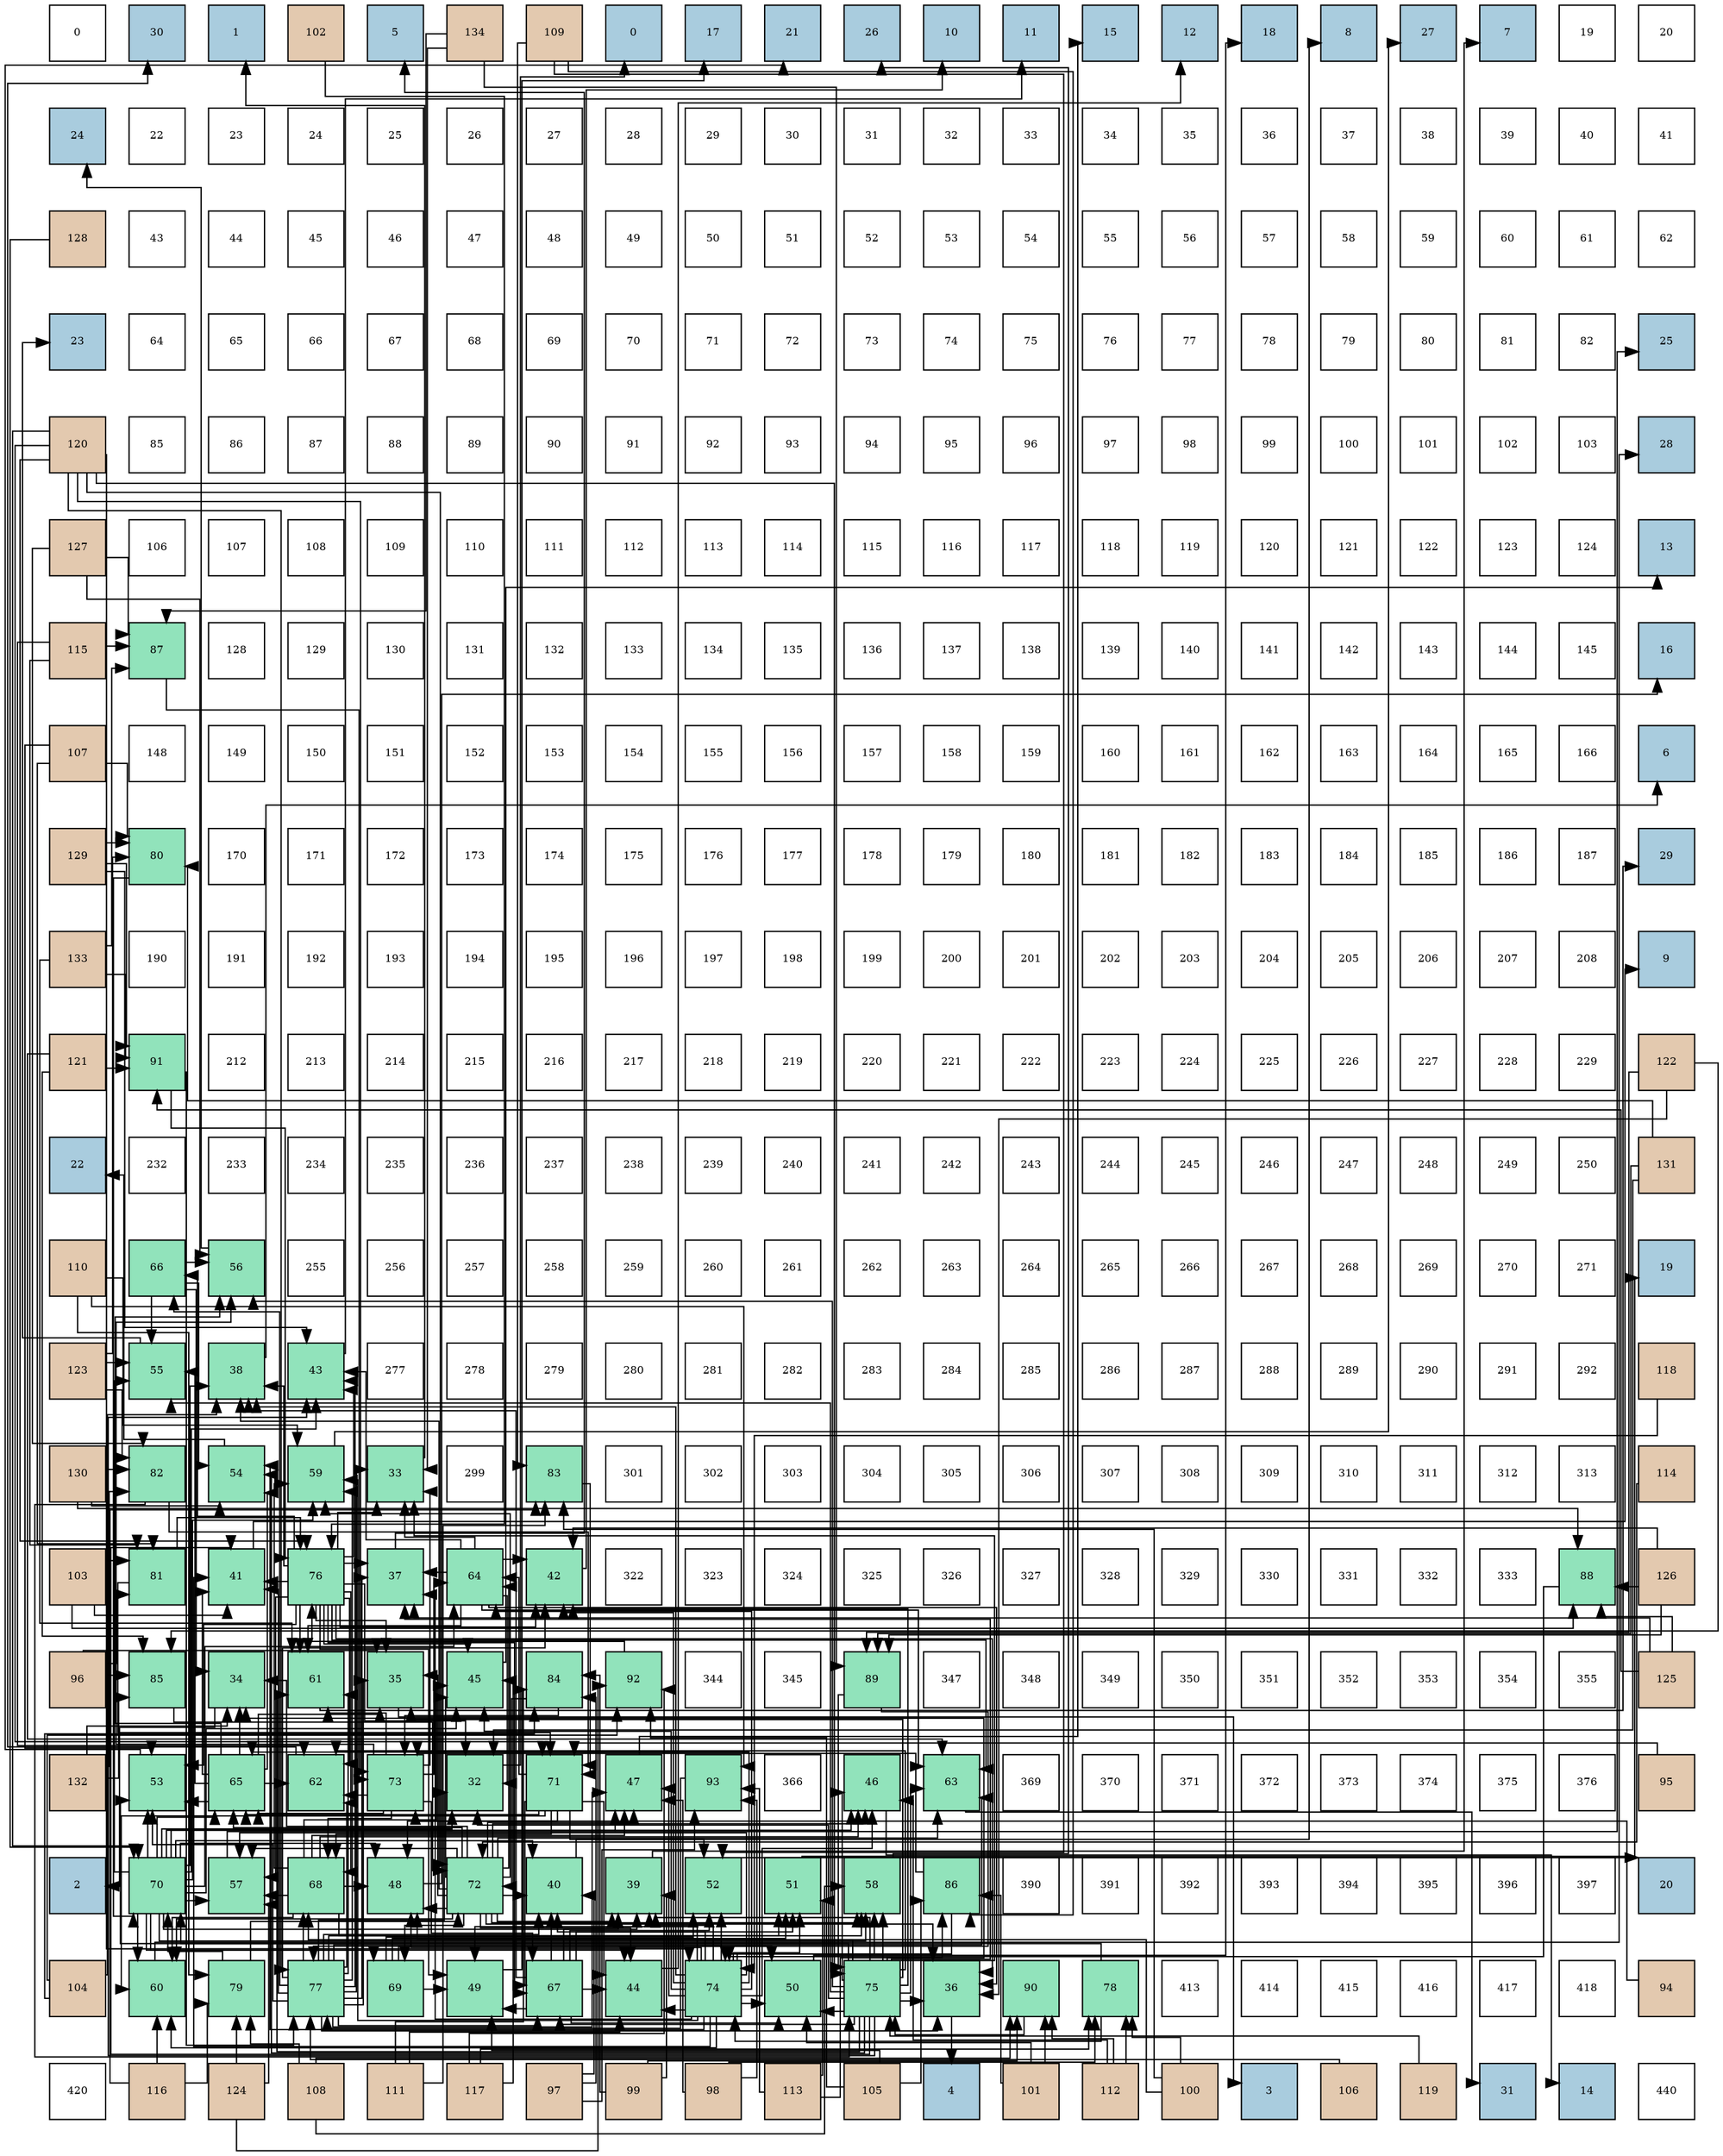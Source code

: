 digraph layout{
 rankdir=TB;
 splines=ortho;
 node [style=filled shape=square fixedsize=true width=0.6];
0[label="0", fontsize=8, fillcolor="#ffffff"];
1[label="30", fontsize=8, fillcolor="#a9ccde"];
2[label="1", fontsize=8, fillcolor="#a9ccde"];
3[label="102", fontsize=8, fillcolor="#e3c9af"];
4[label="5", fontsize=8, fillcolor="#a9ccde"];
5[label="134", fontsize=8, fillcolor="#e3c9af"];
6[label="109", fontsize=8, fillcolor="#e3c9af"];
7[label="0", fontsize=8, fillcolor="#a9ccde"];
8[label="17", fontsize=8, fillcolor="#a9ccde"];
9[label="21", fontsize=8, fillcolor="#a9ccde"];
10[label="26", fontsize=8, fillcolor="#a9ccde"];
11[label="10", fontsize=8, fillcolor="#a9ccde"];
12[label="11", fontsize=8, fillcolor="#a9ccde"];
13[label="15", fontsize=8, fillcolor="#a9ccde"];
14[label="12", fontsize=8, fillcolor="#a9ccde"];
15[label="18", fontsize=8, fillcolor="#a9ccde"];
16[label="8", fontsize=8, fillcolor="#a9ccde"];
17[label="27", fontsize=8, fillcolor="#a9ccde"];
18[label="7", fontsize=8, fillcolor="#a9ccde"];
19[label="19", fontsize=8, fillcolor="#ffffff"];
20[label="20", fontsize=8, fillcolor="#ffffff"];
21[label="24", fontsize=8, fillcolor="#a9ccde"];
22[label="22", fontsize=8, fillcolor="#ffffff"];
23[label="23", fontsize=8, fillcolor="#ffffff"];
24[label="24", fontsize=8, fillcolor="#ffffff"];
25[label="25", fontsize=8, fillcolor="#ffffff"];
26[label="26", fontsize=8, fillcolor="#ffffff"];
27[label="27", fontsize=8, fillcolor="#ffffff"];
28[label="28", fontsize=8, fillcolor="#ffffff"];
29[label="29", fontsize=8, fillcolor="#ffffff"];
30[label="30", fontsize=8, fillcolor="#ffffff"];
31[label="31", fontsize=8, fillcolor="#ffffff"];
32[label="32", fontsize=8, fillcolor="#ffffff"];
33[label="33", fontsize=8, fillcolor="#ffffff"];
34[label="34", fontsize=8, fillcolor="#ffffff"];
35[label="35", fontsize=8, fillcolor="#ffffff"];
36[label="36", fontsize=8, fillcolor="#ffffff"];
37[label="37", fontsize=8, fillcolor="#ffffff"];
38[label="38", fontsize=8, fillcolor="#ffffff"];
39[label="39", fontsize=8, fillcolor="#ffffff"];
40[label="40", fontsize=8, fillcolor="#ffffff"];
41[label="41", fontsize=8, fillcolor="#ffffff"];
42[label="128", fontsize=8, fillcolor="#e3c9af"];
43[label="43", fontsize=8, fillcolor="#ffffff"];
44[label="44", fontsize=8, fillcolor="#ffffff"];
45[label="45", fontsize=8, fillcolor="#ffffff"];
46[label="46", fontsize=8, fillcolor="#ffffff"];
47[label="47", fontsize=8, fillcolor="#ffffff"];
48[label="48", fontsize=8, fillcolor="#ffffff"];
49[label="49", fontsize=8, fillcolor="#ffffff"];
50[label="50", fontsize=8, fillcolor="#ffffff"];
51[label="51", fontsize=8, fillcolor="#ffffff"];
52[label="52", fontsize=8, fillcolor="#ffffff"];
53[label="53", fontsize=8, fillcolor="#ffffff"];
54[label="54", fontsize=8, fillcolor="#ffffff"];
55[label="55", fontsize=8, fillcolor="#ffffff"];
56[label="56", fontsize=8, fillcolor="#ffffff"];
57[label="57", fontsize=8, fillcolor="#ffffff"];
58[label="58", fontsize=8, fillcolor="#ffffff"];
59[label="59", fontsize=8, fillcolor="#ffffff"];
60[label="60", fontsize=8, fillcolor="#ffffff"];
61[label="61", fontsize=8, fillcolor="#ffffff"];
62[label="62", fontsize=8, fillcolor="#ffffff"];
63[label="23", fontsize=8, fillcolor="#a9ccde"];
64[label="64", fontsize=8, fillcolor="#ffffff"];
65[label="65", fontsize=8, fillcolor="#ffffff"];
66[label="66", fontsize=8, fillcolor="#ffffff"];
67[label="67", fontsize=8, fillcolor="#ffffff"];
68[label="68", fontsize=8, fillcolor="#ffffff"];
69[label="69", fontsize=8, fillcolor="#ffffff"];
70[label="70", fontsize=8, fillcolor="#ffffff"];
71[label="71", fontsize=8, fillcolor="#ffffff"];
72[label="72", fontsize=8, fillcolor="#ffffff"];
73[label="73", fontsize=8, fillcolor="#ffffff"];
74[label="74", fontsize=8, fillcolor="#ffffff"];
75[label="75", fontsize=8, fillcolor="#ffffff"];
76[label="76", fontsize=8, fillcolor="#ffffff"];
77[label="77", fontsize=8, fillcolor="#ffffff"];
78[label="78", fontsize=8, fillcolor="#ffffff"];
79[label="79", fontsize=8, fillcolor="#ffffff"];
80[label="80", fontsize=8, fillcolor="#ffffff"];
81[label="81", fontsize=8, fillcolor="#ffffff"];
82[label="82", fontsize=8, fillcolor="#ffffff"];
83[label="25", fontsize=8, fillcolor="#a9ccde"];
84[label="120", fontsize=8, fillcolor="#e3c9af"];
85[label="85", fontsize=8, fillcolor="#ffffff"];
86[label="86", fontsize=8, fillcolor="#ffffff"];
87[label="87", fontsize=8, fillcolor="#ffffff"];
88[label="88", fontsize=8, fillcolor="#ffffff"];
89[label="89", fontsize=8, fillcolor="#ffffff"];
90[label="90", fontsize=8, fillcolor="#ffffff"];
91[label="91", fontsize=8, fillcolor="#ffffff"];
92[label="92", fontsize=8, fillcolor="#ffffff"];
93[label="93", fontsize=8, fillcolor="#ffffff"];
94[label="94", fontsize=8, fillcolor="#ffffff"];
95[label="95", fontsize=8, fillcolor="#ffffff"];
96[label="96", fontsize=8, fillcolor="#ffffff"];
97[label="97", fontsize=8, fillcolor="#ffffff"];
98[label="98", fontsize=8, fillcolor="#ffffff"];
99[label="99", fontsize=8, fillcolor="#ffffff"];
100[label="100", fontsize=8, fillcolor="#ffffff"];
101[label="101", fontsize=8, fillcolor="#ffffff"];
102[label="102", fontsize=8, fillcolor="#ffffff"];
103[label="103", fontsize=8, fillcolor="#ffffff"];
104[label="28", fontsize=8, fillcolor="#a9ccde"];
105[label="127", fontsize=8, fillcolor="#e3c9af"];
106[label="106", fontsize=8, fillcolor="#ffffff"];
107[label="107", fontsize=8, fillcolor="#ffffff"];
108[label="108", fontsize=8, fillcolor="#ffffff"];
109[label="109", fontsize=8, fillcolor="#ffffff"];
110[label="110", fontsize=8, fillcolor="#ffffff"];
111[label="111", fontsize=8, fillcolor="#ffffff"];
112[label="112", fontsize=8, fillcolor="#ffffff"];
113[label="113", fontsize=8, fillcolor="#ffffff"];
114[label="114", fontsize=8, fillcolor="#ffffff"];
115[label="115", fontsize=8, fillcolor="#ffffff"];
116[label="116", fontsize=8, fillcolor="#ffffff"];
117[label="117", fontsize=8, fillcolor="#ffffff"];
118[label="118", fontsize=8, fillcolor="#ffffff"];
119[label="119", fontsize=8, fillcolor="#ffffff"];
120[label="120", fontsize=8, fillcolor="#ffffff"];
121[label="121", fontsize=8, fillcolor="#ffffff"];
122[label="122", fontsize=8, fillcolor="#ffffff"];
123[label="123", fontsize=8, fillcolor="#ffffff"];
124[label="124", fontsize=8, fillcolor="#ffffff"];
125[label="13", fontsize=8, fillcolor="#a9ccde"];
126[label="115", fontsize=8, fillcolor="#e3c9af"];
127[label="87", fontsize=8, fillcolor="#91e3bb"];
128[label="128", fontsize=8, fillcolor="#ffffff"];
129[label="129", fontsize=8, fillcolor="#ffffff"];
130[label="130", fontsize=8, fillcolor="#ffffff"];
131[label="131", fontsize=8, fillcolor="#ffffff"];
132[label="132", fontsize=8, fillcolor="#ffffff"];
133[label="133", fontsize=8, fillcolor="#ffffff"];
134[label="134", fontsize=8, fillcolor="#ffffff"];
135[label="135", fontsize=8, fillcolor="#ffffff"];
136[label="136", fontsize=8, fillcolor="#ffffff"];
137[label="137", fontsize=8, fillcolor="#ffffff"];
138[label="138", fontsize=8, fillcolor="#ffffff"];
139[label="139", fontsize=8, fillcolor="#ffffff"];
140[label="140", fontsize=8, fillcolor="#ffffff"];
141[label="141", fontsize=8, fillcolor="#ffffff"];
142[label="142", fontsize=8, fillcolor="#ffffff"];
143[label="143", fontsize=8, fillcolor="#ffffff"];
144[label="144", fontsize=8, fillcolor="#ffffff"];
145[label="145", fontsize=8, fillcolor="#ffffff"];
146[label="16", fontsize=8, fillcolor="#a9ccde"];
147[label="107", fontsize=8, fillcolor="#e3c9af"];
148[label="148", fontsize=8, fillcolor="#ffffff"];
149[label="149", fontsize=8, fillcolor="#ffffff"];
150[label="150", fontsize=8, fillcolor="#ffffff"];
151[label="151", fontsize=8, fillcolor="#ffffff"];
152[label="152", fontsize=8, fillcolor="#ffffff"];
153[label="153", fontsize=8, fillcolor="#ffffff"];
154[label="154", fontsize=8, fillcolor="#ffffff"];
155[label="155", fontsize=8, fillcolor="#ffffff"];
156[label="156", fontsize=8, fillcolor="#ffffff"];
157[label="157", fontsize=8, fillcolor="#ffffff"];
158[label="158", fontsize=8, fillcolor="#ffffff"];
159[label="159", fontsize=8, fillcolor="#ffffff"];
160[label="160", fontsize=8, fillcolor="#ffffff"];
161[label="161", fontsize=8, fillcolor="#ffffff"];
162[label="162", fontsize=8, fillcolor="#ffffff"];
163[label="163", fontsize=8, fillcolor="#ffffff"];
164[label="164", fontsize=8, fillcolor="#ffffff"];
165[label="165", fontsize=8, fillcolor="#ffffff"];
166[label="166", fontsize=8, fillcolor="#ffffff"];
167[label="6", fontsize=8, fillcolor="#a9ccde"];
168[label="129", fontsize=8, fillcolor="#e3c9af"];
169[label="80", fontsize=8, fillcolor="#91e3bb"];
170[label="170", fontsize=8, fillcolor="#ffffff"];
171[label="171", fontsize=8, fillcolor="#ffffff"];
172[label="172", fontsize=8, fillcolor="#ffffff"];
173[label="173", fontsize=8, fillcolor="#ffffff"];
174[label="174", fontsize=8, fillcolor="#ffffff"];
175[label="175", fontsize=8, fillcolor="#ffffff"];
176[label="176", fontsize=8, fillcolor="#ffffff"];
177[label="177", fontsize=8, fillcolor="#ffffff"];
178[label="178", fontsize=8, fillcolor="#ffffff"];
179[label="179", fontsize=8, fillcolor="#ffffff"];
180[label="180", fontsize=8, fillcolor="#ffffff"];
181[label="181", fontsize=8, fillcolor="#ffffff"];
182[label="182", fontsize=8, fillcolor="#ffffff"];
183[label="183", fontsize=8, fillcolor="#ffffff"];
184[label="184", fontsize=8, fillcolor="#ffffff"];
185[label="185", fontsize=8, fillcolor="#ffffff"];
186[label="186", fontsize=8, fillcolor="#ffffff"];
187[label="187", fontsize=8, fillcolor="#ffffff"];
188[label="29", fontsize=8, fillcolor="#a9ccde"];
189[label="133", fontsize=8, fillcolor="#e3c9af"];
190[label="190", fontsize=8, fillcolor="#ffffff"];
191[label="191", fontsize=8, fillcolor="#ffffff"];
192[label="192", fontsize=8, fillcolor="#ffffff"];
193[label="193", fontsize=8, fillcolor="#ffffff"];
194[label="194", fontsize=8, fillcolor="#ffffff"];
195[label="195", fontsize=8, fillcolor="#ffffff"];
196[label="196", fontsize=8, fillcolor="#ffffff"];
197[label="197", fontsize=8, fillcolor="#ffffff"];
198[label="198", fontsize=8, fillcolor="#ffffff"];
199[label="199", fontsize=8, fillcolor="#ffffff"];
200[label="200", fontsize=8, fillcolor="#ffffff"];
201[label="201", fontsize=8, fillcolor="#ffffff"];
202[label="202", fontsize=8, fillcolor="#ffffff"];
203[label="203", fontsize=8, fillcolor="#ffffff"];
204[label="204", fontsize=8, fillcolor="#ffffff"];
205[label="205", fontsize=8, fillcolor="#ffffff"];
206[label="206", fontsize=8, fillcolor="#ffffff"];
207[label="207", fontsize=8, fillcolor="#ffffff"];
208[label="208", fontsize=8, fillcolor="#ffffff"];
209[label="9", fontsize=8, fillcolor="#a9ccde"];
210[label="121", fontsize=8, fillcolor="#e3c9af"];
211[label="91", fontsize=8, fillcolor="#91e3bb"];
212[label="212", fontsize=8, fillcolor="#ffffff"];
213[label="213", fontsize=8, fillcolor="#ffffff"];
214[label="214", fontsize=8, fillcolor="#ffffff"];
215[label="215", fontsize=8, fillcolor="#ffffff"];
216[label="216", fontsize=8, fillcolor="#ffffff"];
217[label="217", fontsize=8, fillcolor="#ffffff"];
218[label="218", fontsize=8, fillcolor="#ffffff"];
219[label="219", fontsize=8, fillcolor="#ffffff"];
220[label="220", fontsize=8, fillcolor="#ffffff"];
221[label="221", fontsize=8, fillcolor="#ffffff"];
222[label="222", fontsize=8, fillcolor="#ffffff"];
223[label="223", fontsize=8, fillcolor="#ffffff"];
224[label="224", fontsize=8, fillcolor="#ffffff"];
225[label="225", fontsize=8, fillcolor="#ffffff"];
226[label="226", fontsize=8, fillcolor="#ffffff"];
227[label="227", fontsize=8, fillcolor="#ffffff"];
228[label="228", fontsize=8, fillcolor="#ffffff"];
229[label="229", fontsize=8, fillcolor="#ffffff"];
230[label="122", fontsize=8, fillcolor="#e3c9af"];
231[label="22", fontsize=8, fillcolor="#a9ccde"];
232[label="232", fontsize=8, fillcolor="#ffffff"];
233[label="233", fontsize=8, fillcolor="#ffffff"];
234[label="234", fontsize=8, fillcolor="#ffffff"];
235[label="235", fontsize=8, fillcolor="#ffffff"];
236[label="236", fontsize=8, fillcolor="#ffffff"];
237[label="237", fontsize=8, fillcolor="#ffffff"];
238[label="238", fontsize=8, fillcolor="#ffffff"];
239[label="239", fontsize=8, fillcolor="#ffffff"];
240[label="240", fontsize=8, fillcolor="#ffffff"];
241[label="241", fontsize=8, fillcolor="#ffffff"];
242[label="242", fontsize=8, fillcolor="#ffffff"];
243[label="243", fontsize=8, fillcolor="#ffffff"];
244[label="244", fontsize=8, fillcolor="#ffffff"];
245[label="245", fontsize=8, fillcolor="#ffffff"];
246[label="246", fontsize=8, fillcolor="#ffffff"];
247[label="247", fontsize=8, fillcolor="#ffffff"];
248[label="248", fontsize=8, fillcolor="#ffffff"];
249[label="249", fontsize=8, fillcolor="#ffffff"];
250[label="250", fontsize=8, fillcolor="#ffffff"];
251[label="131", fontsize=8, fillcolor="#e3c9af"];
252[label="110", fontsize=8, fillcolor="#e3c9af"];
253[label="66", fontsize=8, fillcolor="#91e3bb"];
254[label="56", fontsize=8, fillcolor="#91e3bb"];
255[label="255", fontsize=8, fillcolor="#ffffff"];
256[label="256", fontsize=8, fillcolor="#ffffff"];
257[label="257", fontsize=8, fillcolor="#ffffff"];
258[label="258", fontsize=8, fillcolor="#ffffff"];
259[label="259", fontsize=8, fillcolor="#ffffff"];
260[label="260", fontsize=8, fillcolor="#ffffff"];
261[label="261", fontsize=8, fillcolor="#ffffff"];
262[label="262", fontsize=8, fillcolor="#ffffff"];
263[label="263", fontsize=8, fillcolor="#ffffff"];
264[label="264", fontsize=8, fillcolor="#ffffff"];
265[label="265", fontsize=8, fillcolor="#ffffff"];
266[label="266", fontsize=8, fillcolor="#ffffff"];
267[label="267", fontsize=8, fillcolor="#ffffff"];
268[label="268", fontsize=8, fillcolor="#ffffff"];
269[label="269", fontsize=8, fillcolor="#ffffff"];
270[label="270", fontsize=8, fillcolor="#ffffff"];
271[label="271", fontsize=8, fillcolor="#ffffff"];
272[label="19", fontsize=8, fillcolor="#a9ccde"];
273[label="123", fontsize=8, fillcolor="#e3c9af"];
274[label="55", fontsize=8, fillcolor="#91e3bb"];
275[label="38", fontsize=8, fillcolor="#91e3bb"];
276[label="43", fontsize=8, fillcolor="#91e3bb"];
277[label="277", fontsize=8, fillcolor="#ffffff"];
278[label="278", fontsize=8, fillcolor="#ffffff"];
279[label="279", fontsize=8, fillcolor="#ffffff"];
280[label="280", fontsize=8, fillcolor="#ffffff"];
281[label="281", fontsize=8, fillcolor="#ffffff"];
282[label="282", fontsize=8, fillcolor="#ffffff"];
283[label="283", fontsize=8, fillcolor="#ffffff"];
284[label="284", fontsize=8, fillcolor="#ffffff"];
285[label="285", fontsize=8, fillcolor="#ffffff"];
286[label="286", fontsize=8, fillcolor="#ffffff"];
287[label="287", fontsize=8, fillcolor="#ffffff"];
288[label="288", fontsize=8, fillcolor="#ffffff"];
289[label="289", fontsize=8, fillcolor="#ffffff"];
290[label="290", fontsize=8, fillcolor="#ffffff"];
291[label="291", fontsize=8, fillcolor="#ffffff"];
292[label="292", fontsize=8, fillcolor="#ffffff"];
293[label="118", fontsize=8, fillcolor="#e3c9af"];
294[label="130", fontsize=8, fillcolor="#e3c9af"];
295[label="82", fontsize=8, fillcolor="#91e3bb"];
296[label="54", fontsize=8, fillcolor="#91e3bb"];
297[label="59", fontsize=8, fillcolor="#91e3bb"];
298[label="33", fontsize=8, fillcolor="#91e3bb"];
299[label="299", fontsize=8, fillcolor="#ffffff"];
300[label="83", fontsize=8, fillcolor="#91e3bb"];
301[label="301", fontsize=8, fillcolor="#ffffff"];
302[label="302", fontsize=8, fillcolor="#ffffff"];
303[label="303", fontsize=8, fillcolor="#ffffff"];
304[label="304", fontsize=8, fillcolor="#ffffff"];
305[label="305", fontsize=8, fillcolor="#ffffff"];
306[label="306", fontsize=8, fillcolor="#ffffff"];
307[label="307", fontsize=8, fillcolor="#ffffff"];
308[label="308", fontsize=8, fillcolor="#ffffff"];
309[label="309", fontsize=8, fillcolor="#ffffff"];
310[label="310", fontsize=8, fillcolor="#ffffff"];
311[label="311", fontsize=8, fillcolor="#ffffff"];
312[label="312", fontsize=8, fillcolor="#ffffff"];
313[label="313", fontsize=8, fillcolor="#ffffff"];
314[label="114", fontsize=8, fillcolor="#e3c9af"];
315[label="103", fontsize=8, fillcolor="#e3c9af"];
316[label="81", fontsize=8, fillcolor="#91e3bb"];
317[label="41", fontsize=8, fillcolor="#91e3bb"];
318[label="76", fontsize=8, fillcolor="#91e3bb"];
319[label="37", fontsize=8, fillcolor="#91e3bb"];
320[label="64", fontsize=8, fillcolor="#91e3bb"];
321[label="42", fontsize=8, fillcolor="#91e3bb"];
322[label="322", fontsize=8, fillcolor="#ffffff"];
323[label="323", fontsize=8, fillcolor="#ffffff"];
324[label="324", fontsize=8, fillcolor="#ffffff"];
325[label="325", fontsize=8, fillcolor="#ffffff"];
326[label="326", fontsize=8, fillcolor="#ffffff"];
327[label="327", fontsize=8, fillcolor="#ffffff"];
328[label="328", fontsize=8, fillcolor="#ffffff"];
329[label="329", fontsize=8, fillcolor="#ffffff"];
330[label="330", fontsize=8, fillcolor="#ffffff"];
331[label="331", fontsize=8, fillcolor="#ffffff"];
332[label="332", fontsize=8, fillcolor="#ffffff"];
333[label="333", fontsize=8, fillcolor="#ffffff"];
334[label="88", fontsize=8, fillcolor="#91e3bb"];
335[label="126", fontsize=8, fillcolor="#e3c9af"];
336[label="96", fontsize=8, fillcolor="#e3c9af"];
337[label="85", fontsize=8, fillcolor="#91e3bb"];
338[label="34", fontsize=8, fillcolor="#91e3bb"];
339[label="61", fontsize=8, fillcolor="#91e3bb"];
340[label="35", fontsize=8, fillcolor="#91e3bb"];
341[label="45", fontsize=8, fillcolor="#91e3bb"];
342[label="84", fontsize=8, fillcolor="#91e3bb"];
343[label="92", fontsize=8, fillcolor="#91e3bb"];
344[label="344", fontsize=8, fillcolor="#ffffff"];
345[label="345", fontsize=8, fillcolor="#ffffff"];
346[label="89", fontsize=8, fillcolor="#91e3bb"];
347[label="347", fontsize=8, fillcolor="#ffffff"];
348[label="348", fontsize=8, fillcolor="#ffffff"];
349[label="349", fontsize=8, fillcolor="#ffffff"];
350[label="350", fontsize=8, fillcolor="#ffffff"];
351[label="351", fontsize=8, fillcolor="#ffffff"];
352[label="352", fontsize=8, fillcolor="#ffffff"];
353[label="353", fontsize=8, fillcolor="#ffffff"];
354[label="354", fontsize=8, fillcolor="#ffffff"];
355[label="355", fontsize=8, fillcolor="#ffffff"];
356[label="125", fontsize=8, fillcolor="#e3c9af"];
357[label="132", fontsize=8, fillcolor="#e3c9af"];
358[label="53", fontsize=8, fillcolor="#91e3bb"];
359[label="65", fontsize=8, fillcolor="#91e3bb"];
360[label="62", fontsize=8, fillcolor="#91e3bb"];
361[label="73", fontsize=8, fillcolor="#91e3bb"];
362[label="32", fontsize=8, fillcolor="#91e3bb"];
363[label="71", fontsize=8, fillcolor="#91e3bb"];
364[label="47", fontsize=8, fillcolor="#91e3bb"];
365[label="93", fontsize=8, fillcolor="#91e3bb"];
366[label="366", fontsize=8, fillcolor="#ffffff"];
367[label="46", fontsize=8, fillcolor="#91e3bb"];
368[label="63", fontsize=8, fillcolor="#91e3bb"];
369[label="369", fontsize=8, fillcolor="#ffffff"];
370[label="370", fontsize=8, fillcolor="#ffffff"];
371[label="371", fontsize=8, fillcolor="#ffffff"];
372[label="372", fontsize=8, fillcolor="#ffffff"];
373[label="373", fontsize=8, fillcolor="#ffffff"];
374[label="374", fontsize=8, fillcolor="#ffffff"];
375[label="375", fontsize=8, fillcolor="#ffffff"];
376[label="376", fontsize=8, fillcolor="#ffffff"];
377[label="95", fontsize=8, fillcolor="#e3c9af"];
378[label="2", fontsize=8, fillcolor="#a9ccde"];
379[label="70", fontsize=8, fillcolor="#91e3bb"];
380[label="57", fontsize=8, fillcolor="#91e3bb"];
381[label="68", fontsize=8, fillcolor="#91e3bb"];
382[label="48", fontsize=8, fillcolor="#91e3bb"];
383[label="72", fontsize=8, fillcolor="#91e3bb"];
384[label="40", fontsize=8, fillcolor="#91e3bb"];
385[label="39", fontsize=8, fillcolor="#91e3bb"];
386[label="52", fontsize=8, fillcolor="#91e3bb"];
387[label="51", fontsize=8, fillcolor="#91e3bb"];
388[label="58", fontsize=8, fillcolor="#91e3bb"];
389[label="86", fontsize=8, fillcolor="#91e3bb"];
390[label="390", fontsize=8, fillcolor="#ffffff"];
391[label="391", fontsize=8, fillcolor="#ffffff"];
392[label="392", fontsize=8, fillcolor="#ffffff"];
393[label="393", fontsize=8, fillcolor="#ffffff"];
394[label="394", fontsize=8, fillcolor="#ffffff"];
395[label="395", fontsize=8, fillcolor="#ffffff"];
396[label="396", fontsize=8, fillcolor="#ffffff"];
397[label="397", fontsize=8, fillcolor="#ffffff"];
398[label="20", fontsize=8, fillcolor="#a9ccde"];
399[label="104", fontsize=8, fillcolor="#e3c9af"];
400[label="60", fontsize=8, fillcolor="#91e3bb"];
401[label="79", fontsize=8, fillcolor="#91e3bb"];
402[label="77", fontsize=8, fillcolor="#91e3bb"];
403[label="69", fontsize=8, fillcolor="#91e3bb"];
404[label="49", fontsize=8, fillcolor="#91e3bb"];
405[label="67", fontsize=8, fillcolor="#91e3bb"];
406[label="44", fontsize=8, fillcolor="#91e3bb"];
407[label="74", fontsize=8, fillcolor="#91e3bb"];
408[label="50", fontsize=8, fillcolor="#91e3bb"];
409[label="75", fontsize=8, fillcolor="#91e3bb"];
410[label="36", fontsize=8, fillcolor="#91e3bb"];
411[label="90", fontsize=8, fillcolor="#91e3bb"];
412[label="78", fontsize=8, fillcolor="#91e3bb"];
413[label="413", fontsize=8, fillcolor="#ffffff"];
414[label="414", fontsize=8, fillcolor="#ffffff"];
415[label="415", fontsize=8, fillcolor="#ffffff"];
416[label="416", fontsize=8, fillcolor="#ffffff"];
417[label="417", fontsize=8, fillcolor="#ffffff"];
418[label="418", fontsize=8, fillcolor="#ffffff"];
419[label="94", fontsize=8, fillcolor="#e3c9af"];
420[label="420", fontsize=8, fillcolor="#ffffff"];
421[label="116", fontsize=8, fillcolor="#e3c9af"];
422[label="124", fontsize=8, fillcolor="#e3c9af"];
423[label="108", fontsize=8, fillcolor="#e3c9af"];
424[label="111", fontsize=8, fillcolor="#e3c9af"];
425[label="117", fontsize=8, fillcolor="#e3c9af"];
426[label="97", fontsize=8, fillcolor="#e3c9af"];
427[label="99", fontsize=8, fillcolor="#e3c9af"];
428[label="98", fontsize=8, fillcolor="#e3c9af"];
429[label="113", fontsize=8, fillcolor="#e3c9af"];
430[label="105", fontsize=8, fillcolor="#e3c9af"];
431[label="4", fontsize=8, fillcolor="#a9ccde"];
432[label="101", fontsize=8, fillcolor="#e3c9af"];
433[label="112", fontsize=8, fillcolor="#e3c9af"];
434[label="100", fontsize=8, fillcolor="#e3c9af"];
435[label="3", fontsize=8, fillcolor="#a9ccde"];
436[label="106", fontsize=8, fillcolor="#e3c9af"];
437[label="119", fontsize=8, fillcolor="#e3c9af"];
438[label="31", fontsize=8, fillcolor="#a9ccde"];
439[label="14", fontsize=8, fillcolor="#a9ccde"];
440[label="440", fontsize=8, fillcolor="#ffffff"];
edge [constraint=false, style=vis];362 -> 7;
298 -> 2;
338 -> 378;
340 -> 435;
410 -> 431;
319 -> 4;
275 -> 167;
385 -> 18;
384 -> 16;
317 -> 209;
321 -> 11;
276 -> 12;
406 -> 14;
341 -> 125;
367 -> 439;
364 -> 13;
382 -> 146;
404 -> 8;
408 -> 15;
387 -> 272;
386 -> 398;
358 -> 9;
296 -> 231;
274 -> 63;
254 -> 21;
380 -> 83;
388 -> 10;
297 -> 17;
400 -> 104;
339 -> 188;
360 -> 1;
368 -> 438;
320 -> 362;
320 -> 298;
320 -> 410;
320 -> 319;
320 -> 321;
320 -> 276;
320 -> 339;
320 -> 368;
359 -> 338;
359 -> 340;
359 -> 317;
359 -> 358;
359 -> 296;
359 -> 274;
359 -> 254;
359 -> 360;
253 -> 338;
253 -> 296;
253 -> 274;
253 -> 254;
405 -> 275;
405 -> 385;
405 -> 384;
405 -> 406;
405 -> 404;
405 -> 408;
405 -> 387;
405 -> 386;
381 -> 341;
381 -> 367;
381 -> 364;
381 -> 382;
381 -> 380;
381 -> 388;
381 -> 297;
381 -> 400;
403 -> 404;
403 -> 408;
403 -> 387;
403 -> 386;
379 -> 362;
379 -> 275;
379 -> 385;
379 -> 384;
379 -> 276;
379 -> 406;
379 -> 341;
379 -> 367;
379 -> 364;
379 -> 382;
379 -> 358;
379 -> 274;
379 -> 380;
379 -> 388;
379 -> 297;
379 -> 400;
379 -> 320;
379 -> 359;
379 -> 403;
363 -> 406;
363 -> 382;
363 -> 386;
363 -> 400;
363 -> 320;
363 -> 359;
363 -> 405;
363 -> 381;
383 -> 338;
383 -> 340;
383 -> 410;
383 -> 275;
383 -> 385;
383 -> 384;
383 -> 406;
383 -> 341;
383 -> 367;
383 -> 364;
383 -> 382;
383 -> 380;
383 -> 388;
383 -> 297;
383 -> 400;
383 -> 368;
383 -> 320;
383 -> 359;
383 -> 403;
361 -> 298;
361 -> 254;
361 -> 339;
361 -> 360;
361 -> 320;
361 -> 359;
361 -> 405;
361 -> 381;
407 -> 319;
407 -> 275;
407 -> 385;
407 -> 384;
407 -> 317;
407 -> 321;
407 -> 406;
407 -> 341;
407 -> 367;
407 -> 364;
407 -> 382;
407 -> 404;
407 -> 408;
407 -> 387;
407 -> 386;
407 -> 296;
407 -> 380;
407 -> 388;
407 -> 297;
407 -> 400;
407 -> 320;
407 -> 359;
409 -> 362;
409 -> 298;
409 -> 338;
409 -> 340;
409 -> 410;
409 -> 319;
409 -> 385;
409 -> 317;
409 -> 321;
409 -> 276;
409 -> 367;
409 -> 408;
409 -> 358;
409 -> 296;
409 -> 274;
409 -> 254;
409 -> 388;
409 -> 339;
409 -> 360;
409 -> 368;
409 -> 405;
409 -> 381;
318 -> 362;
318 -> 298;
318 -> 340;
318 -> 410;
318 -> 319;
318 -> 275;
318 -> 317;
318 -> 321;
318 -> 276;
318 -> 341;
318 -> 404;
318 -> 358;
318 -> 380;
318 -> 339;
318 -> 360;
318 -> 368;
318 -> 253;
318 -> 405;
318 -> 381;
402 -> 362;
402 -> 298;
402 -> 340;
402 -> 410;
402 -> 319;
402 -> 384;
402 -> 317;
402 -> 321;
402 -> 276;
402 -> 364;
402 -> 387;
402 -> 358;
402 -> 297;
402 -> 339;
402 -> 360;
402 -> 368;
402 -> 253;
402 -> 405;
402 -> 381;
412 -> 379;
412 -> 407;
401 -> 379;
401 -> 383;
169 -> 379;
316 -> 363;
316 -> 318;
295 -> 363;
295 -> 409;
300 -> 363;
342 -> 383;
342 -> 361;
337 -> 383;
389 -> 361;
389 -> 407;
127 -> 361;
334 -> 407;
346 -> 409;
346 -> 402;
411 -> 409;
211 -> 318;
211 -> 402;
343 -> 318;
365 -> 402;
419 -> 361;
377 -> 363;
336 -> 340;
336 -> 316;
336 -> 337;
426 -> 384;
426 -> 342;
426 -> 365;
428 -> 364;
428 -> 412;
428 -> 365;
427 -> 385;
427 -> 342;
427 -> 411;
434 -> 382;
434 -> 412;
434 -> 300;
432 -> 408;
432 -> 389;
432 -> 411;
3 -> 318;
315 -> 317;
315 -> 316;
315 -> 334;
399 -> 275;
399 -> 342;
399 -> 343;
430 -> 404;
430 -> 389;
430 -> 343;
436 -> 402;
147 -> 358;
147 -> 169;
147 -> 316;
423 -> 388;
423 -> 401;
423 -> 411;
6 -> 386;
6 -> 300;
6 -> 389;
252 -> 297;
252 -> 401;
252 -> 365;
424 -> 406;
424 -> 300;
424 -> 342;
433 -> 367;
433 -> 412;
433 -> 411;
429 -> 387;
429 -> 389;
429 -> 365;
314 -> 383;
126 -> 360;
126 -> 316;
126 -> 127;
421 -> 400;
421 -> 401;
421 -> 300;
425 -> 341;
425 -> 412;
425 -> 343;
293 -> 407;
437 -> 409;
84 -> 379;
84 -> 363;
84 -> 383;
84 -> 361;
84 -> 407;
84 -> 409;
84 -> 318;
84 -> 402;
210 -> 368;
210 -> 337;
210 -> 211;
230 -> 410;
230 -> 337;
230 -> 346;
273 -> 274;
273 -> 169;
273 -> 295;
422 -> 380;
422 -> 401;
422 -> 343;
356 -> 319;
356 -> 334;
356 -> 211;
335 -> 321;
335 -> 334;
335 -> 346;
105 -> 254;
105 -> 295;
105 -> 127;
42 -> 379;
168 -> 276;
168 -> 169;
168 -> 211;
294 -> 296;
294 -> 295;
294 -> 334;
251 -> 362;
251 -> 169;
251 -> 346;
357 -> 338;
357 -> 295;
357 -> 337;
189 -> 339;
189 -> 127;
189 -> 211;
5 -> 298;
5 -> 127;
5 -> 346;
edge [constraint=true, style=invis];
0 -> 21 -> 42 -> 63 -> 84 -> 105 -> 126 -> 147 -> 168 -> 189 -> 210 -> 231 -> 252 -> 273 -> 294 -> 315 -> 336 -> 357 -> 378 -> 399 -> 420;
1 -> 22 -> 43 -> 64 -> 85 -> 106 -> 127 -> 148 -> 169 -> 190 -> 211 -> 232 -> 253 -> 274 -> 295 -> 316 -> 337 -> 358 -> 379 -> 400 -> 421;
2 -> 23 -> 44 -> 65 -> 86 -> 107 -> 128 -> 149 -> 170 -> 191 -> 212 -> 233 -> 254 -> 275 -> 296 -> 317 -> 338 -> 359 -> 380 -> 401 -> 422;
3 -> 24 -> 45 -> 66 -> 87 -> 108 -> 129 -> 150 -> 171 -> 192 -> 213 -> 234 -> 255 -> 276 -> 297 -> 318 -> 339 -> 360 -> 381 -> 402 -> 423;
4 -> 25 -> 46 -> 67 -> 88 -> 109 -> 130 -> 151 -> 172 -> 193 -> 214 -> 235 -> 256 -> 277 -> 298 -> 319 -> 340 -> 361 -> 382 -> 403 -> 424;
5 -> 26 -> 47 -> 68 -> 89 -> 110 -> 131 -> 152 -> 173 -> 194 -> 215 -> 236 -> 257 -> 278 -> 299 -> 320 -> 341 -> 362 -> 383 -> 404 -> 425;
6 -> 27 -> 48 -> 69 -> 90 -> 111 -> 132 -> 153 -> 174 -> 195 -> 216 -> 237 -> 258 -> 279 -> 300 -> 321 -> 342 -> 363 -> 384 -> 405 -> 426;
7 -> 28 -> 49 -> 70 -> 91 -> 112 -> 133 -> 154 -> 175 -> 196 -> 217 -> 238 -> 259 -> 280 -> 301 -> 322 -> 343 -> 364 -> 385 -> 406 -> 427;
8 -> 29 -> 50 -> 71 -> 92 -> 113 -> 134 -> 155 -> 176 -> 197 -> 218 -> 239 -> 260 -> 281 -> 302 -> 323 -> 344 -> 365 -> 386 -> 407 -> 428;
9 -> 30 -> 51 -> 72 -> 93 -> 114 -> 135 -> 156 -> 177 -> 198 -> 219 -> 240 -> 261 -> 282 -> 303 -> 324 -> 345 -> 366 -> 387 -> 408 -> 429;
10 -> 31 -> 52 -> 73 -> 94 -> 115 -> 136 -> 157 -> 178 -> 199 -> 220 -> 241 -> 262 -> 283 -> 304 -> 325 -> 346 -> 367 -> 388 -> 409 -> 430;
11 -> 32 -> 53 -> 74 -> 95 -> 116 -> 137 -> 158 -> 179 -> 200 -> 221 -> 242 -> 263 -> 284 -> 305 -> 326 -> 347 -> 368 -> 389 -> 410 -> 431;
12 -> 33 -> 54 -> 75 -> 96 -> 117 -> 138 -> 159 -> 180 -> 201 -> 222 -> 243 -> 264 -> 285 -> 306 -> 327 -> 348 -> 369 -> 390 -> 411 -> 432;
13 -> 34 -> 55 -> 76 -> 97 -> 118 -> 139 -> 160 -> 181 -> 202 -> 223 -> 244 -> 265 -> 286 -> 307 -> 328 -> 349 -> 370 -> 391 -> 412 -> 433;
14 -> 35 -> 56 -> 77 -> 98 -> 119 -> 140 -> 161 -> 182 -> 203 -> 224 -> 245 -> 266 -> 287 -> 308 -> 329 -> 350 -> 371 -> 392 -> 413 -> 434;
15 -> 36 -> 57 -> 78 -> 99 -> 120 -> 141 -> 162 -> 183 -> 204 -> 225 -> 246 -> 267 -> 288 -> 309 -> 330 -> 351 -> 372 -> 393 -> 414 -> 435;
16 -> 37 -> 58 -> 79 -> 100 -> 121 -> 142 -> 163 -> 184 -> 205 -> 226 -> 247 -> 268 -> 289 -> 310 -> 331 -> 352 -> 373 -> 394 -> 415 -> 436;
17 -> 38 -> 59 -> 80 -> 101 -> 122 -> 143 -> 164 -> 185 -> 206 -> 227 -> 248 -> 269 -> 290 -> 311 -> 332 -> 353 -> 374 -> 395 -> 416 -> 437;
18 -> 39 -> 60 -> 81 -> 102 -> 123 -> 144 -> 165 -> 186 -> 207 -> 228 -> 249 -> 270 -> 291 -> 312 -> 333 -> 354 -> 375 -> 396 -> 417 -> 438;
19 -> 40 -> 61 -> 82 -> 103 -> 124 -> 145 -> 166 -> 187 -> 208 -> 229 -> 250 -> 271 -> 292 -> 313 -> 334 -> 355 -> 376 -> 397 -> 418 -> 439;
20 -> 41 -> 62 -> 83 -> 104 -> 125 -> 146 -> 167 -> 188 -> 209 -> 230 -> 251 -> 272 -> 293 -> 314 -> 335 -> 356 -> 377 -> 398 -> 419 -> 440;
rank = same {0 -> 1 -> 2 -> 3 -> 4 -> 5 -> 6 -> 7 -> 8 -> 9 -> 10 -> 11 -> 12 -> 13 -> 14 -> 15 -> 16 -> 17 -> 18 -> 19 -> 20};
rank = same {21 -> 22 -> 23 -> 24 -> 25 -> 26 -> 27 -> 28 -> 29 -> 30 -> 31 -> 32 -> 33 -> 34 -> 35 -> 36 -> 37 -> 38 -> 39 -> 40 -> 41};
rank = same {42 -> 43 -> 44 -> 45 -> 46 -> 47 -> 48 -> 49 -> 50 -> 51 -> 52 -> 53 -> 54 -> 55 -> 56 -> 57 -> 58 -> 59 -> 60 -> 61 -> 62};
rank = same {63 -> 64 -> 65 -> 66 -> 67 -> 68 -> 69 -> 70 -> 71 -> 72 -> 73 -> 74 -> 75 -> 76 -> 77 -> 78 -> 79 -> 80 -> 81 -> 82 -> 83};
rank = same {84 -> 85 -> 86 -> 87 -> 88 -> 89 -> 90 -> 91 -> 92 -> 93 -> 94 -> 95 -> 96 -> 97 -> 98 -> 99 -> 100 -> 101 -> 102 -> 103 -> 104};
rank = same {105 -> 106 -> 107 -> 108 -> 109 -> 110 -> 111 -> 112 -> 113 -> 114 -> 115 -> 116 -> 117 -> 118 -> 119 -> 120 -> 121 -> 122 -> 123 -> 124 -> 125};
rank = same {126 -> 127 -> 128 -> 129 -> 130 -> 131 -> 132 -> 133 -> 134 -> 135 -> 136 -> 137 -> 138 -> 139 -> 140 -> 141 -> 142 -> 143 -> 144 -> 145 -> 146};
rank = same {147 -> 148 -> 149 -> 150 -> 151 -> 152 -> 153 -> 154 -> 155 -> 156 -> 157 -> 158 -> 159 -> 160 -> 161 -> 162 -> 163 -> 164 -> 165 -> 166 -> 167};
rank = same {168 -> 169 -> 170 -> 171 -> 172 -> 173 -> 174 -> 175 -> 176 -> 177 -> 178 -> 179 -> 180 -> 181 -> 182 -> 183 -> 184 -> 185 -> 186 -> 187 -> 188};
rank = same {189 -> 190 -> 191 -> 192 -> 193 -> 194 -> 195 -> 196 -> 197 -> 198 -> 199 -> 200 -> 201 -> 202 -> 203 -> 204 -> 205 -> 206 -> 207 -> 208 -> 209};
rank = same {210 -> 211 -> 212 -> 213 -> 214 -> 215 -> 216 -> 217 -> 218 -> 219 -> 220 -> 221 -> 222 -> 223 -> 224 -> 225 -> 226 -> 227 -> 228 -> 229 -> 230};
rank = same {231 -> 232 -> 233 -> 234 -> 235 -> 236 -> 237 -> 238 -> 239 -> 240 -> 241 -> 242 -> 243 -> 244 -> 245 -> 246 -> 247 -> 248 -> 249 -> 250 -> 251};
rank = same {252 -> 253 -> 254 -> 255 -> 256 -> 257 -> 258 -> 259 -> 260 -> 261 -> 262 -> 263 -> 264 -> 265 -> 266 -> 267 -> 268 -> 269 -> 270 -> 271 -> 272};
rank = same {273 -> 274 -> 275 -> 276 -> 277 -> 278 -> 279 -> 280 -> 281 -> 282 -> 283 -> 284 -> 285 -> 286 -> 287 -> 288 -> 289 -> 290 -> 291 -> 292 -> 293};
rank = same {294 -> 295 -> 296 -> 297 -> 298 -> 299 -> 300 -> 301 -> 302 -> 303 -> 304 -> 305 -> 306 -> 307 -> 308 -> 309 -> 310 -> 311 -> 312 -> 313 -> 314};
rank = same {315 -> 316 -> 317 -> 318 -> 319 -> 320 -> 321 -> 322 -> 323 -> 324 -> 325 -> 326 -> 327 -> 328 -> 329 -> 330 -> 331 -> 332 -> 333 -> 334 -> 335};
rank = same {336 -> 337 -> 338 -> 339 -> 340 -> 341 -> 342 -> 343 -> 344 -> 345 -> 346 -> 347 -> 348 -> 349 -> 350 -> 351 -> 352 -> 353 -> 354 -> 355 -> 356};
rank = same {357 -> 358 -> 359 -> 360 -> 361 -> 362 -> 363 -> 364 -> 365 -> 366 -> 367 -> 368 -> 369 -> 370 -> 371 -> 372 -> 373 -> 374 -> 375 -> 376 -> 377};
rank = same {378 -> 379 -> 380 -> 381 -> 382 -> 383 -> 384 -> 385 -> 386 -> 387 -> 388 -> 389 -> 390 -> 391 -> 392 -> 393 -> 394 -> 395 -> 396 -> 397 -> 398};
rank = same {399 -> 400 -> 401 -> 402 -> 403 -> 404 -> 405 -> 406 -> 407 -> 408 -> 409 -> 410 -> 411 -> 412 -> 413 -> 414 -> 415 -> 416 -> 417 -> 418 -> 419};
rank = same {420 -> 421 -> 422 -> 423 -> 424 -> 425 -> 426 -> 427 -> 428 -> 429 -> 430 -> 431 -> 432 -> 433 -> 434 -> 435 -> 436 -> 437 -> 438 -> 439 -> 440};
}